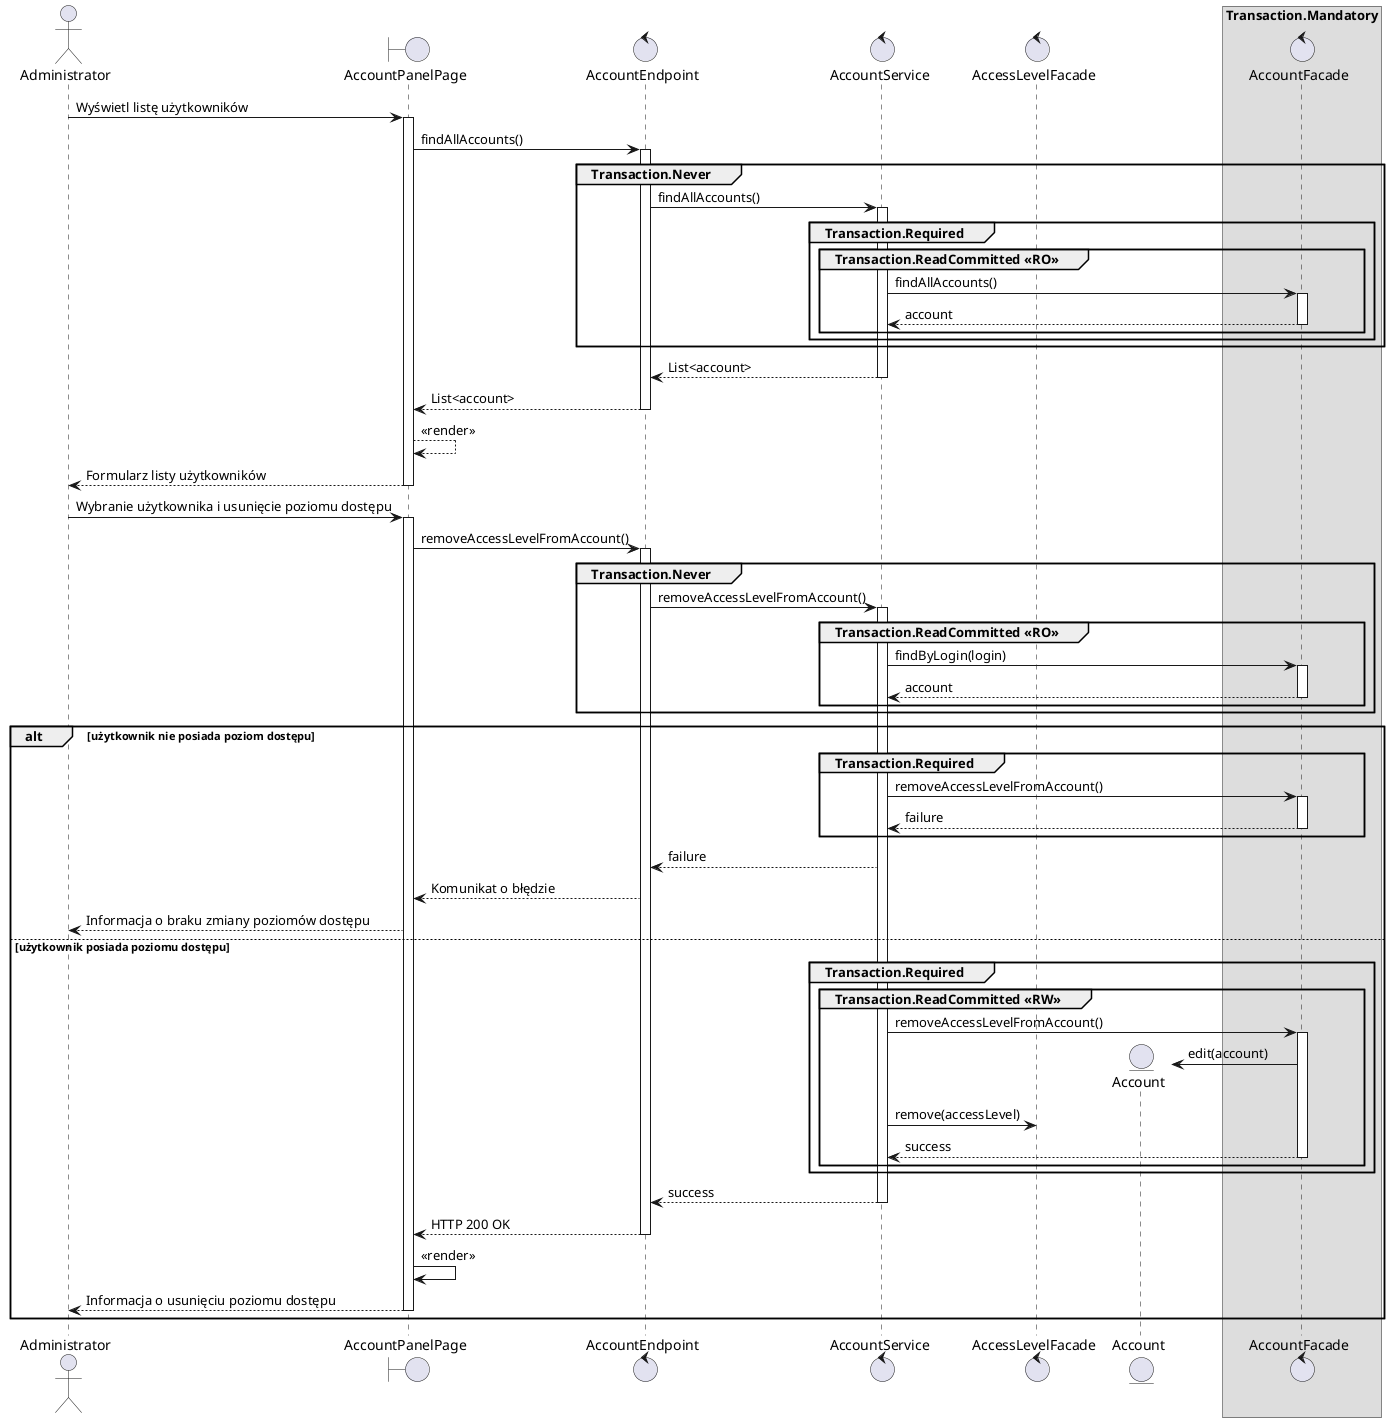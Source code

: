 @startuml MOK.6 - Odłącz poziom dostępu

actor Administrator as admin
boundary AccountPanelPage as gui
control AccountEndpoint as controller
control AccountService as service
control AccountFacade as facade
control AccessLevelFacade as facadeLevel
entity Account as account

skinparam backgroundcolor transparent
box Transaction.Mandatory 
    participant facade
end box

admin -> gui ++ : Wyświetl listę użytkowników
gui -> controller ++ :  findAllAccounts()
group Transaction.Never
    controller -> service ++ : findAllAccounts()
    group Transaction.Required
        group Transaction.ReadCommitted <<RO>>
            service -> facade ++ : findAllAccounts()
            return account
        end
    end
end
return List<account>
return List<account>
gui --> gui : <<render>>
return Formularz listy użytkowników

admin -> gui ++ : Wybranie użytkownika i usunięcie poziomu dostępu
gui -> controller ++ : removeAccessLevelFromAccount()

group Transaction.Never
    controller -> service ++ : removeAccessLevelFromAccount() 

    group Transaction.ReadCommitted <<RO>>
        service -> facade ++ : findByLogin(login)
        return account
    end
end

alt użytkownik nie posiada poziom dostępu
    group Transaction.Required
        service -> facade ++ : removeAccessLevelFromAccount()
        return failure
    end
    service --> controller : failure
    controller --> gui : Komunikat o błędzie
    gui --> admin : Informacja o braku zmiany poziomów dostępu
else użytkownik posiada poziomu dostępu
    group Transaction.Required
        group Transaction.ReadCommitted <<RW>>
            service -> facade ++ : removeAccessLevelFromAccount()
            facade -> account ** : edit(account)
            service -> facadeLevel : remove(accessLevel)
            return success
        end
    end
    
return success
return HTTP 200 OK
gui -> gui : <<render>>
return Informacja o usunięciu poziomu dostępu
end

@enduml